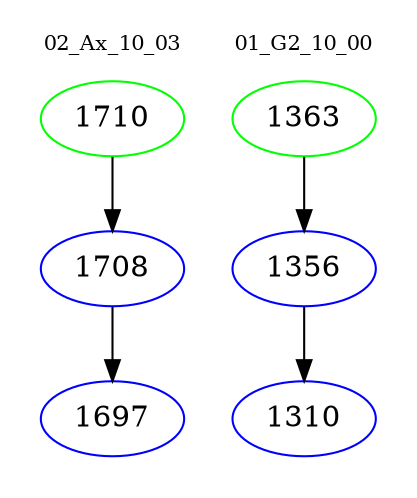 digraph{
subgraph cluster_0 {
color = white
label = "02_Ax_10_03";
fontsize=10;
T0_1710 [label="1710", color="green"]
T0_1710 -> T0_1708 [color="black"]
T0_1708 [label="1708", color="blue"]
T0_1708 -> T0_1697 [color="black"]
T0_1697 [label="1697", color="blue"]
}
subgraph cluster_1 {
color = white
label = "01_G2_10_00";
fontsize=10;
T1_1363 [label="1363", color="green"]
T1_1363 -> T1_1356 [color="black"]
T1_1356 [label="1356", color="blue"]
T1_1356 -> T1_1310 [color="black"]
T1_1310 [label="1310", color="blue"]
}
}
